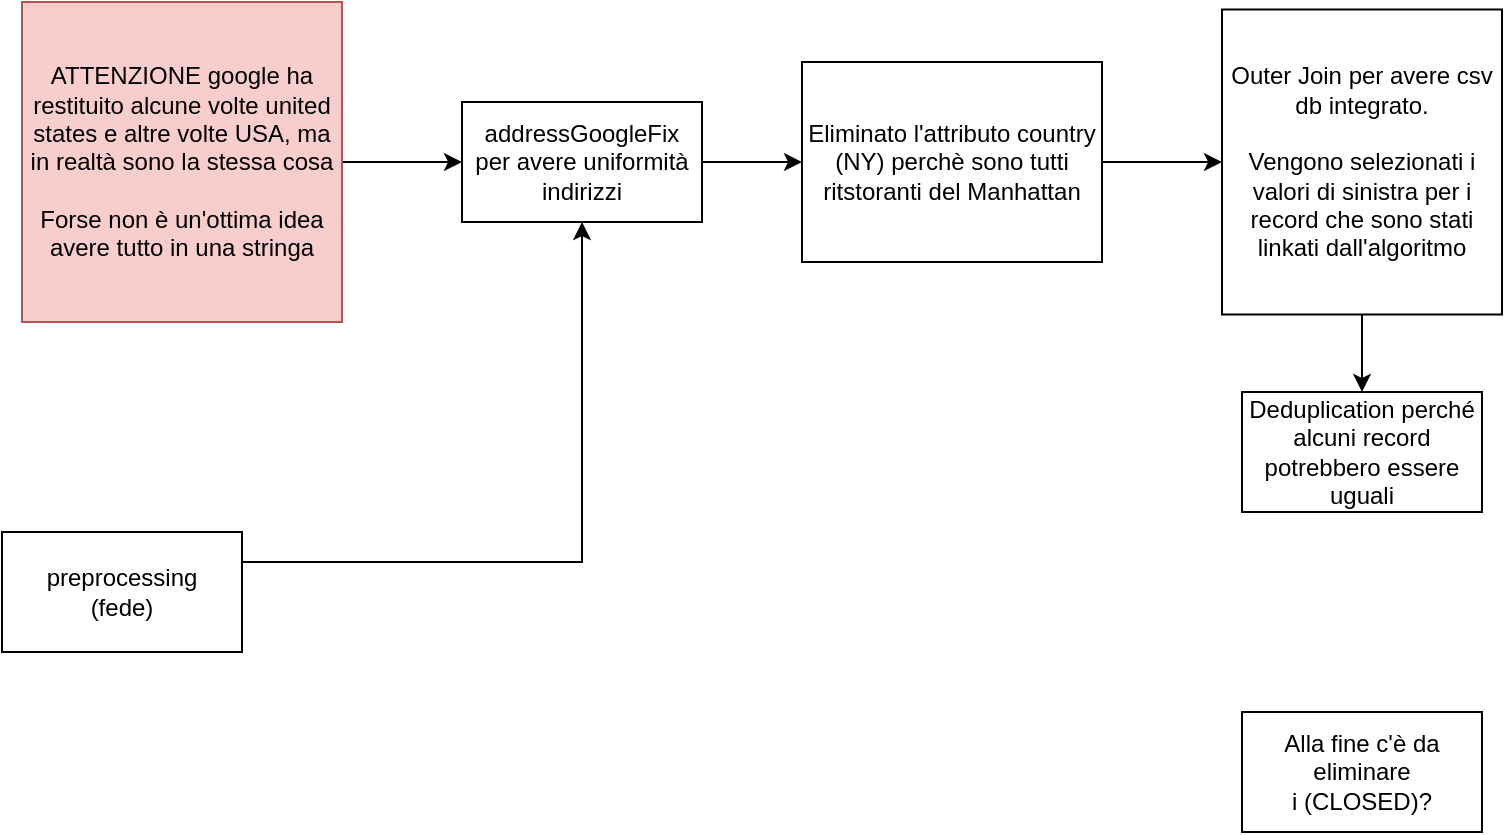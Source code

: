 <mxfile version="13.3.5"><diagram id="OJN8ps0gYj1xZKJ4_Or0" name="Page-1"><mxGraphModel dx="918" dy="478" grid="1" gridSize="10" guides="1" tooltips="1" connect="1" arrows="1" fold="1" page="1" pageScale="1" pageWidth="827" pageHeight="1169" math="0" shadow="0"><root><mxCell id="0"/><mxCell id="1" parent="0"/><mxCell id="2XERrsVK4MC-9tNOrJKY-4" style="edgeStyle=orthogonalEdgeStyle;rounded=0;orthogonalLoop=1;jettySize=auto;html=1;exitX=1;exitY=0.25;exitDx=0;exitDy=0;entryX=0.5;entryY=1;entryDx=0;entryDy=0;" edge="1" parent="1" source="2XERrsVK4MC-9tNOrJKY-1" target="2XERrsVK4MC-9tNOrJKY-5"><mxGeometry relative="1" as="geometry"><mxPoint x="270" y="220" as="targetPoint"/></mxGeometry></mxCell><mxCell id="2XERrsVK4MC-9tNOrJKY-1" value="preprocessing&lt;br&gt;(fede)" style="rounded=0;whiteSpace=wrap;html=1;" vertex="1" parent="1"><mxGeometry x="30" y="420" width="120" height="60" as="geometry"/></mxCell><mxCell id="2XERrsVK4MC-9tNOrJKY-6" style="edgeStyle=orthogonalEdgeStyle;rounded=0;orthogonalLoop=1;jettySize=auto;html=1;" edge="1" parent="1" source="2XERrsVK4MC-9tNOrJKY-5" target="2XERrsVK4MC-9tNOrJKY-7"><mxGeometry relative="1" as="geometry"><mxPoint x="440" y="190" as="targetPoint"/></mxGeometry></mxCell><mxCell id="2XERrsVK4MC-9tNOrJKY-5" value="addressGoogleFix&lt;br&gt;per avere uniformità indirizzi" style="rounded=0;whiteSpace=wrap;html=1;" vertex="1" parent="1"><mxGeometry x="260" y="205" width="120" height="60" as="geometry"/></mxCell><mxCell id="2XERrsVK4MC-9tNOrJKY-14" style="edgeStyle=orthogonalEdgeStyle;rounded=0;orthogonalLoop=1;jettySize=auto;html=1;" edge="1" parent="1" source="2XERrsVK4MC-9tNOrJKY-7" target="2XERrsVK4MC-9tNOrJKY-15"><mxGeometry relative="1" as="geometry"><mxPoint x="640" y="235" as="targetPoint"/></mxGeometry></mxCell><mxCell id="2XERrsVK4MC-9tNOrJKY-7" value="Eliminato l'attributo country (NY) perchè sono tutti ritstoranti del Manhattan" style="rounded=0;whiteSpace=wrap;html=1;" vertex="1" parent="1"><mxGeometry x="430" y="185" width="150" height="100" as="geometry"/></mxCell><mxCell id="2XERrsVK4MC-9tNOrJKY-10" value="Alla fine c'è da eliminare i&amp;nbsp;(CLOSED)?" style="rounded=0;whiteSpace=wrap;html=1;" vertex="1" parent="1"><mxGeometry x="650" y="510" width="120" height="60" as="geometry"/></mxCell><mxCell id="2XERrsVK4MC-9tNOrJKY-13" style="edgeStyle=orthogonalEdgeStyle;rounded=0;orthogonalLoop=1;jettySize=auto;html=1;" edge="1" parent="1" source="2XERrsVK4MC-9tNOrJKY-12" target="2XERrsVK4MC-9tNOrJKY-5"><mxGeometry relative="1" as="geometry"/></mxCell><mxCell id="2XERrsVK4MC-9tNOrJKY-12" value="ATTENZIONE google ha restituito alcune volte united states e altre volte USA, ma in realtà sono la stessa cosa&lt;br&gt;&lt;br&gt;Forse non è un'ottima idea avere tutto in una stringa" style="rounded=0;whiteSpace=wrap;html=1;fillColor=#f8cecc;strokeColor=#b85450;" vertex="1" parent="1"><mxGeometry x="40" y="155" width="160" height="160" as="geometry"/></mxCell><mxCell id="2XERrsVK4MC-9tNOrJKY-16" style="edgeStyle=orthogonalEdgeStyle;rounded=0;orthogonalLoop=1;jettySize=auto;html=1;" edge="1" parent="1" source="2XERrsVK4MC-9tNOrJKY-15" target="2XERrsVK4MC-9tNOrJKY-17"><mxGeometry relative="1" as="geometry"><mxPoint x="710" y="380" as="targetPoint"/></mxGeometry></mxCell><mxCell id="2XERrsVK4MC-9tNOrJKY-15" value="Outer Join per avere csv db integrato. &lt;br&gt;&lt;br&gt;Vengono selezionati i valori di sinistra per i record che sono stati linkati dall'algoritmo" style="rounded=0;whiteSpace=wrap;html=1;" vertex="1" parent="1"><mxGeometry x="640" y="158.75" width="140" height="152.5" as="geometry"/></mxCell><mxCell id="2XERrsVK4MC-9tNOrJKY-17" value="Deduplication perché alcuni record potrebbero essere uguali" style="rounded=0;whiteSpace=wrap;html=1;" vertex="1" parent="1"><mxGeometry x="650" y="350" width="120" height="60" as="geometry"/></mxCell></root></mxGraphModel></diagram></mxfile>